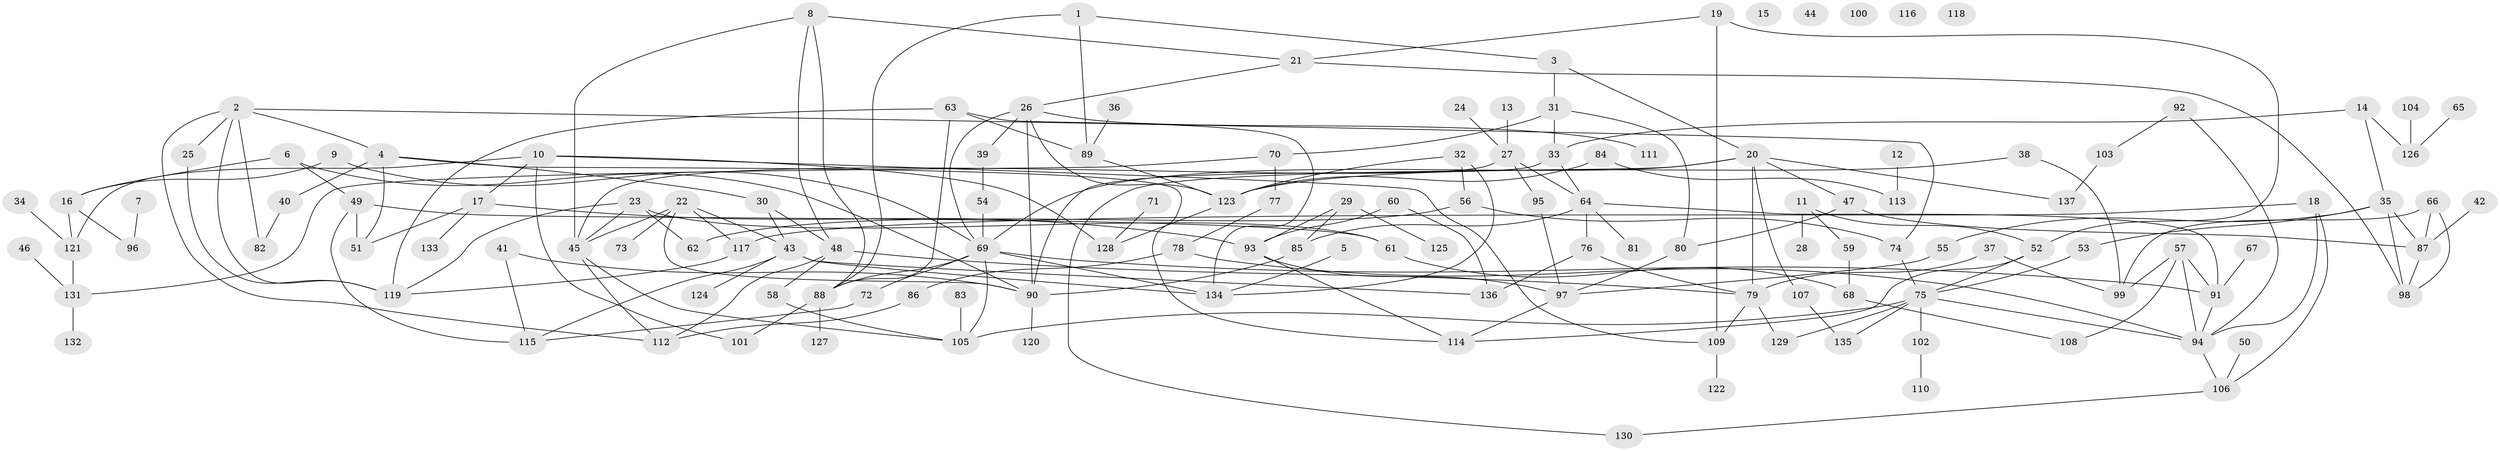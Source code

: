// Generated by graph-tools (version 1.1) at 2025/13/03/09/25 04:13:07]
// undirected, 137 vertices, 202 edges
graph export_dot {
graph [start="1"]
  node [color=gray90,style=filled];
  1;
  2;
  3;
  4;
  5;
  6;
  7;
  8;
  9;
  10;
  11;
  12;
  13;
  14;
  15;
  16;
  17;
  18;
  19;
  20;
  21;
  22;
  23;
  24;
  25;
  26;
  27;
  28;
  29;
  30;
  31;
  32;
  33;
  34;
  35;
  36;
  37;
  38;
  39;
  40;
  41;
  42;
  43;
  44;
  45;
  46;
  47;
  48;
  49;
  50;
  51;
  52;
  53;
  54;
  55;
  56;
  57;
  58;
  59;
  60;
  61;
  62;
  63;
  64;
  65;
  66;
  67;
  68;
  69;
  70;
  71;
  72;
  73;
  74;
  75;
  76;
  77;
  78;
  79;
  80;
  81;
  82;
  83;
  84;
  85;
  86;
  87;
  88;
  89;
  90;
  91;
  92;
  93;
  94;
  95;
  96;
  97;
  98;
  99;
  100;
  101;
  102;
  103;
  104;
  105;
  106;
  107;
  108;
  109;
  110;
  111;
  112;
  113;
  114;
  115;
  116;
  117;
  118;
  119;
  120;
  121;
  122;
  123;
  124;
  125;
  126;
  127;
  128;
  129;
  130;
  131;
  132;
  133;
  134;
  135;
  136;
  137;
  1 -- 3;
  1 -- 88;
  1 -- 89;
  2 -- 4;
  2 -- 25;
  2 -- 74;
  2 -- 82;
  2 -- 112;
  2 -- 119;
  3 -- 20;
  3 -- 31;
  4 -- 30;
  4 -- 40;
  4 -- 51;
  4 -- 114;
  5 -- 134;
  6 -- 16;
  6 -- 49;
  6 -- 90;
  7 -- 96;
  8 -- 21;
  8 -- 45;
  8 -- 48;
  8 -- 88;
  9 -- 16;
  9 -- 69;
  10 -- 17;
  10 -- 101;
  10 -- 109;
  10 -- 121;
  10 -- 128;
  11 -- 28;
  11 -- 52;
  11 -- 59;
  12 -- 113;
  13 -- 27;
  14 -- 33;
  14 -- 35;
  14 -- 126;
  16 -- 96;
  16 -- 121;
  17 -- 51;
  17 -- 93;
  17 -- 133;
  18 -- 94;
  18 -- 106;
  18 -- 117;
  19 -- 21;
  19 -- 52;
  19 -- 109;
  20 -- 47;
  20 -- 69;
  20 -- 79;
  20 -- 107;
  20 -- 130;
  20 -- 137;
  21 -- 26;
  21 -- 98;
  22 -- 43;
  22 -- 45;
  22 -- 73;
  22 -- 90;
  22 -- 117;
  23 -- 45;
  23 -- 61;
  23 -- 62;
  23 -- 119;
  24 -- 27;
  25 -- 119;
  26 -- 39;
  26 -- 69;
  26 -- 90;
  26 -- 111;
  26 -- 123;
  27 -- 45;
  27 -- 64;
  27 -- 95;
  29 -- 85;
  29 -- 93;
  29 -- 125;
  30 -- 43;
  30 -- 48;
  31 -- 33;
  31 -- 70;
  31 -- 80;
  32 -- 56;
  32 -- 123;
  32 -- 134;
  33 -- 64;
  33 -- 90;
  34 -- 121;
  35 -- 53;
  35 -- 55;
  35 -- 87;
  35 -- 98;
  36 -- 89;
  37 -- 79;
  37 -- 99;
  38 -- 99;
  38 -- 123;
  39 -- 54;
  40 -- 82;
  41 -- 90;
  41 -- 115;
  42 -- 87;
  43 -- 115;
  43 -- 124;
  43 -- 134;
  43 -- 136;
  45 -- 105;
  45 -- 112;
  46 -- 131;
  47 -- 80;
  47 -- 87;
  48 -- 58;
  48 -- 79;
  48 -- 112;
  49 -- 51;
  49 -- 61;
  49 -- 115;
  50 -- 106;
  52 -- 75;
  52 -- 114;
  53 -- 75;
  54 -- 69;
  55 -- 97;
  56 -- 62;
  56 -- 74;
  57 -- 91;
  57 -- 94;
  57 -- 99;
  57 -- 108;
  58 -- 105;
  59 -- 68;
  60 -- 93;
  60 -- 136;
  61 -- 68;
  63 -- 88;
  63 -- 89;
  63 -- 119;
  63 -- 134;
  64 -- 76;
  64 -- 81;
  64 -- 85;
  64 -- 91;
  65 -- 126;
  66 -- 87;
  66 -- 98;
  66 -- 99;
  67 -- 91;
  68 -- 108;
  69 -- 72;
  69 -- 88;
  69 -- 91;
  69 -- 105;
  69 -- 134;
  70 -- 77;
  70 -- 131;
  71 -- 128;
  72 -- 115;
  74 -- 75;
  75 -- 94;
  75 -- 102;
  75 -- 105;
  75 -- 129;
  75 -- 135;
  76 -- 79;
  76 -- 136;
  77 -- 78;
  78 -- 86;
  78 -- 94;
  79 -- 109;
  79 -- 129;
  80 -- 97;
  83 -- 105;
  84 -- 113;
  84 -- 123;
  85 -- 90;
  86 -- 112;
  87 -- 98;
  88 -- 101;
  88 -- 127;
  89 -- 123;
  90 -- 120;
  91 -- 94;
  92 -- 94;
  92 -- 103;
  93 -- 97;
  93 -- 114;
  94 -- 106;
  95 -- 97;
  97 -- 114;
  102 -- 110;
  103 -- 137;
  104 -- 126;
  106 -- 130;
  107 -- 135;
  109 -- 122;
  117 -- 119;
  121 -- 131;
  123 -- 128;
  131 -- 132;
}
